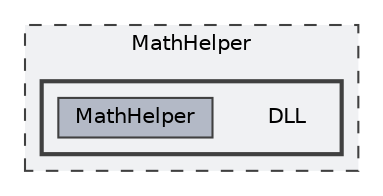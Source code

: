 digraph "MathHelper/DLL"
{
 // LATEX_PDF_SIZE
  bgcolor="transparent";
  edge [fontname=Helvetica,fontsize=10,labelfontname=Helvetica,labelfontsize=10];
  node [fontname=Helvetica,fontsize=10,shape=box,height=0.2,width=0.4];
  compound=true
  subgraph clusterdir_d8d5bb310ff8a97d5bc49108098a3829 {
    graph [ bgcolor="#f0f1f3", pencolor="grey25", label="MathHelper", fontname=Helvetica,fontsize=10 style="filled,dashed", URL="dir_d8d5bb310ff8a97d5bc49108098a3829.html",tooltip=""]
  subgraph clusterdir_fffd0426bef433613221f3af04cb779f {
    graph [ bgcolor="#f0f1f3", pencolor="grey25", label="", fontname=Helvetica,fontsize=10 style="filled,bold", URL="dir_fffd0426bef433613221f3af04cb779f.html",tooltip=""]
    dir_fffd0426bef433613221f3af04cb779f [shape=plaintext, label="DLL"];
  dir_5fc6054f098b3674ad747c238a8aec64 [label="MathHelper", fillcolor="#b3b9c6", color="grey25", style="filled", URL="dir_5fc6054f098b3674ad747c238a8aec64.html",tooltip=""];
  }
  }
}
